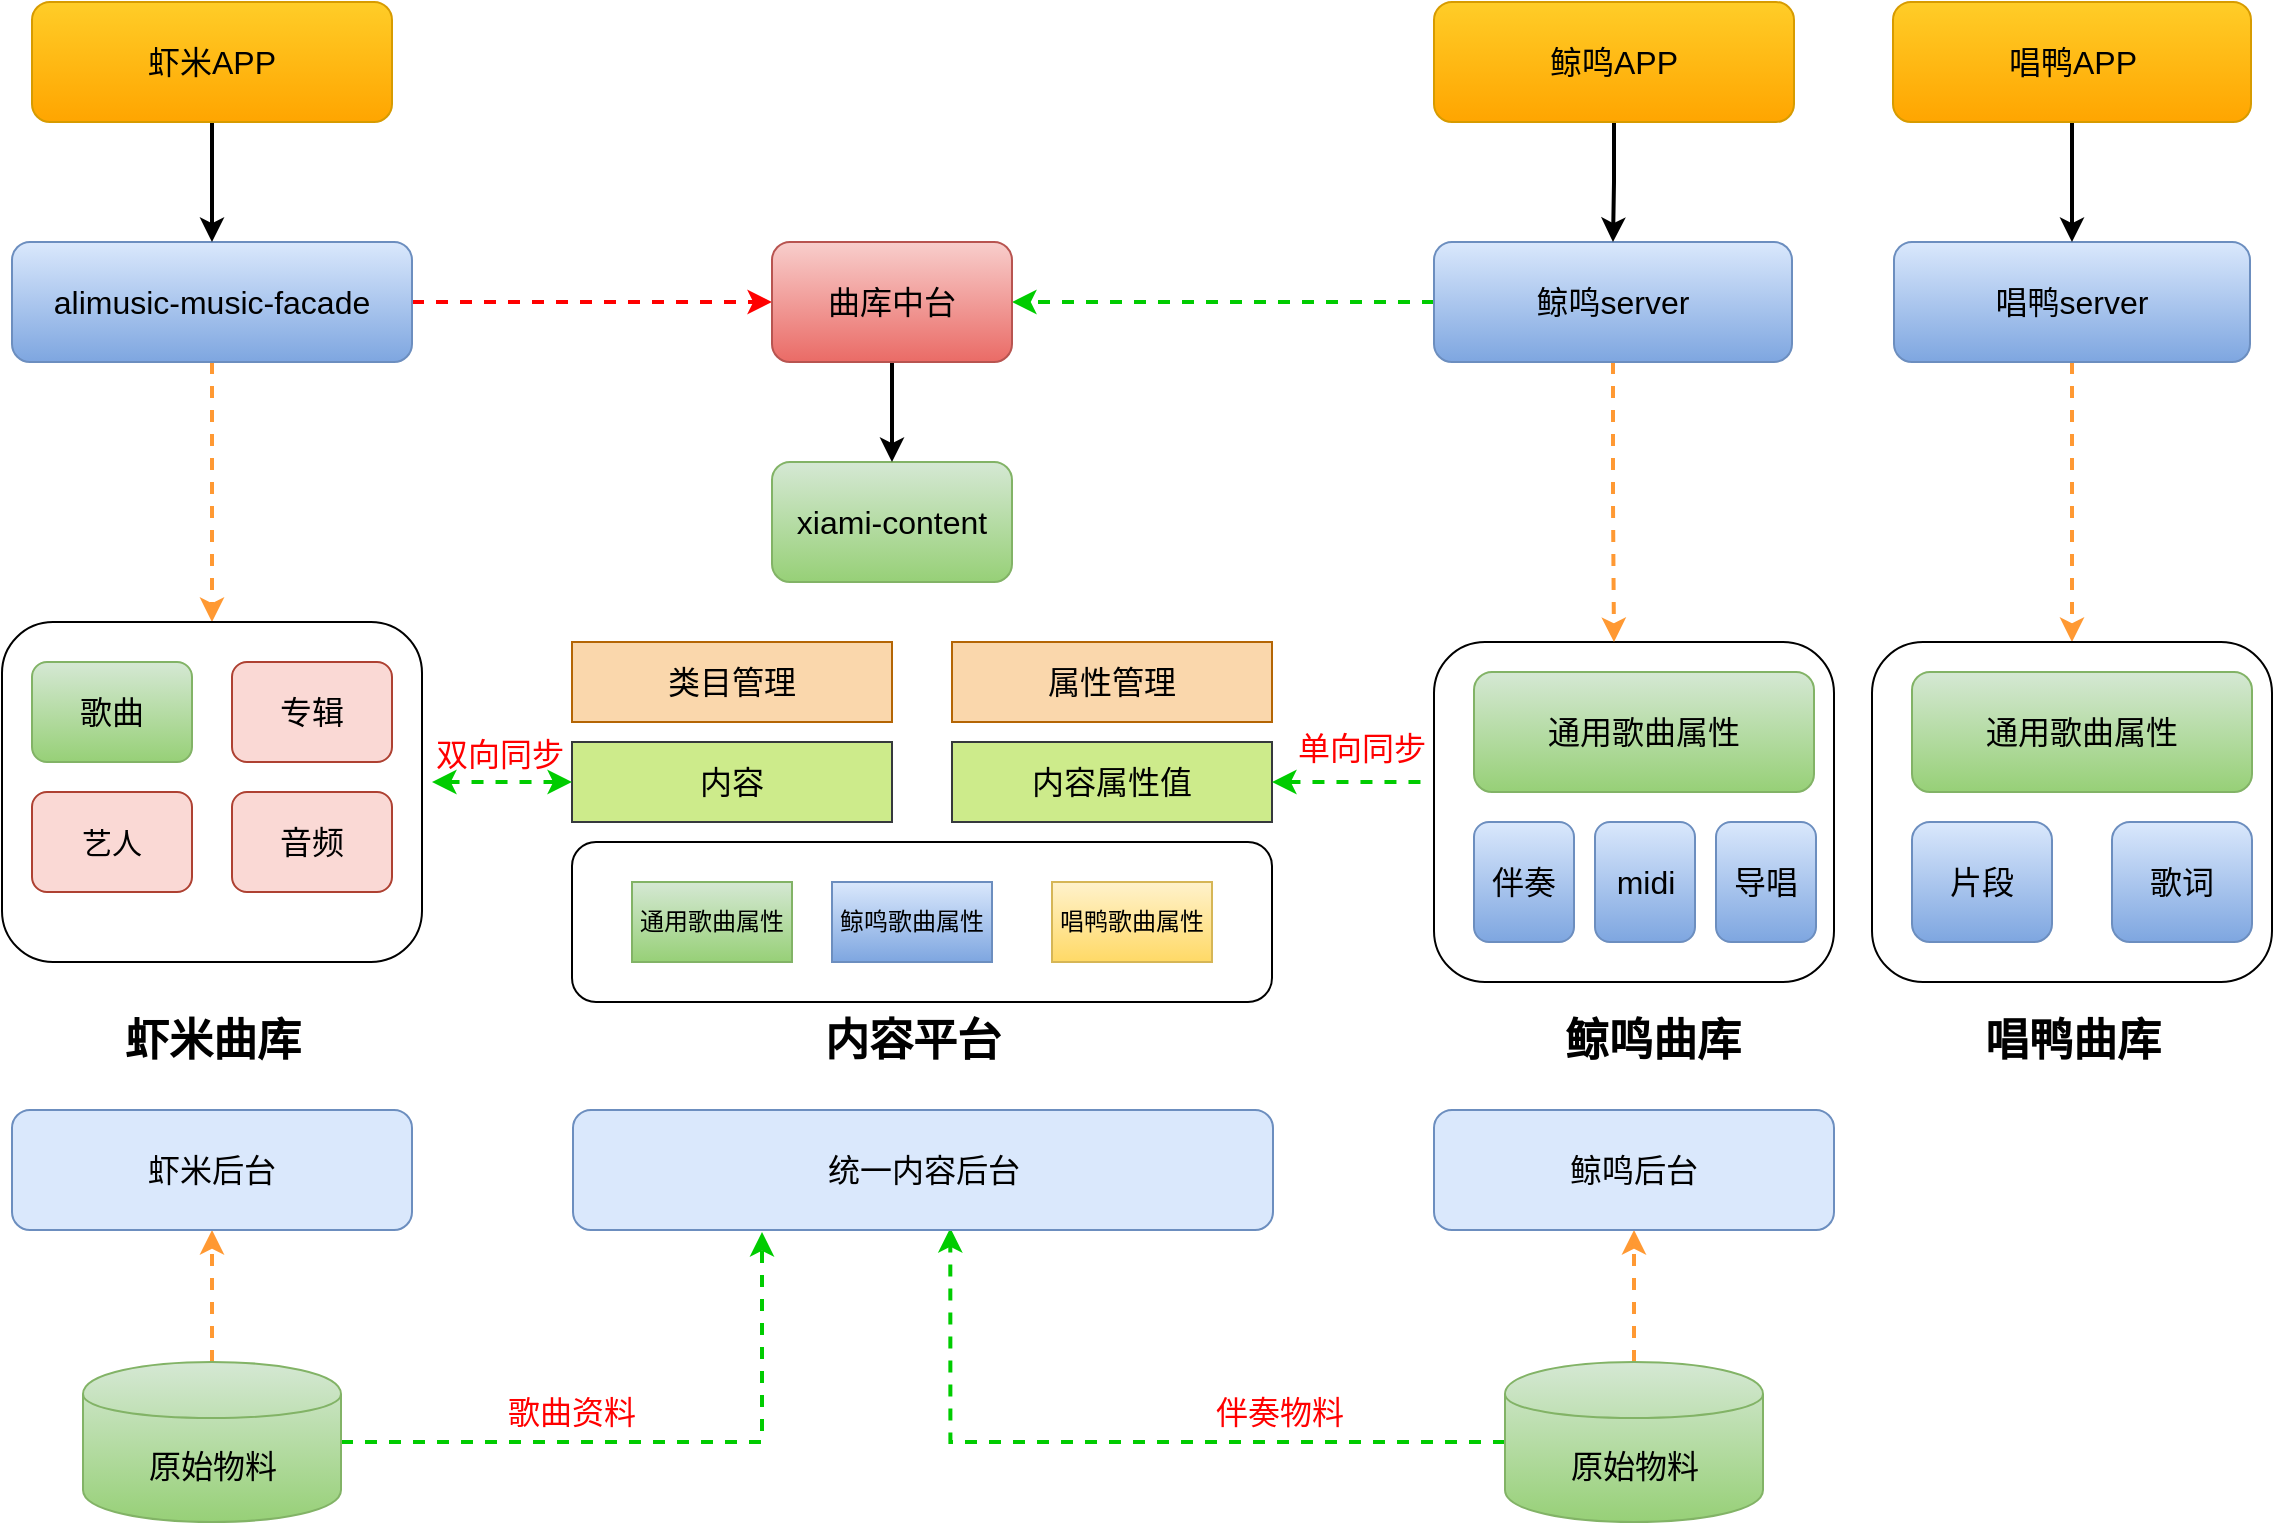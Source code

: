 <mxfile version="10.7.6" type="github"><diagram id="cN5vWduOjFMlMKXhjfYy" name="Page-1"><mxGraphModel dx="1734" dy="512" grid="1" gridSize="10" guides="1" tooltips="1" connect="1" arrows="1" fold="1" page="1" pageScale="1" pageWidth="826" pageHeight="1169" math="0" shadow="0"><root><mxCell id="0"/><mxCell id="1" parent="0"/><mxCell id="y4XSAXkCVyxFppdFqacV-55" style="edgeStyle=orthogonalEdgeStyle;rounded=0;orthogonalLoop=1;jettySize=auto;html=1;exitX=0.5;exitY=1;exitDx=0;exitDy=0;strokeColor=#FF9933;strokeWidth=2;dashed=1;" edge="1" parent="1" source="y4XSAXkCVyxFppdFqacV-5" target="y4XSAXkCVyxFppdFqacV-2"><mxGeometry relative="1" as="geometry"/></mxCell><mxCell id="y4XSAXkCVyxFppdFqacV-68" style="edgeStyle=orthogonalEdgeStyle;rounded=0;orthogonalLoop=1;jettySize=auto;html=1;exitX=1;exitY=0.5;exitDx=0;exitDy=0;entryX=0;entryY=0.5;entryDx=0;entryDy=0;dashed=1;strokeColor=#FF0000;strokeWidth=2;fontSize=22;fontColor=#FF0000;" edge="1" parent="1" source="y4XSAXkCVyxFppdFqacV-5" target="y4XSAXkCVyxFppdFqacV-41"><mxGeometry relative="1" as="geometry"/></mxCell><mxCell id="y4XSAXkCVyxFppdFqacV-5" value="alimusic-music-facade" style="rounded=1;whiteSpace=wrap;html=1;fillColor=#dae8fc;strokeColor=#6c8ebf;gradientColor=#7ea6e0;fontSize=16;" vertex="1" parent="1"><mxGeometry x="-40" y="120" width="200" height="60" as="geometry"/></mxCell><mxCell id="y4XSAXkCVyxFppdFqacV-6" value="xiami-content" style="rounded=1;whiteSpace=wrap;html=1;gradientColor=#97d077;fillColor=#d5e8d4;strokeColor=#82b366;fontSize=16;" vertex="1" parent="1"><mxGeometry x="340" y="230" width="120" height="60" as="geometry"/></mxCell><mxCell id="y4XSAXkCVyxFppdFqacV-31" value="" style="group;fontSize=16;" vertex="1" connectable="0" parent="1"><mxGeometry x="-45" y="310" width="210" height="170" as="geometry"/></mxCell><mxCell id="y4XSAXkCVyxFppdFqacV-2" value="" style="rounded=1;whiteSpace=wrap;html=1;" vertex="1" parent="y4XSAXkCVyxFppdFqacV-31"><mxGeometry width="210" height="170" as="geometry"/></mxCell><mxCell id="y4XSAXkCVyxFppdFqacV-18" value="歌曲" style="rounded=1;whiteSpace=wrap;html=1;gradientColor=#97d077;fillColor=#d5e8d4;strokeColor=#82b366;fontSize=16;" vertex="1" parent="y4XSAXkCVyxFppdFqacV-31"><mxGeometry x="15" y="20" width="80" height="50" as="geometry"/></mxCell><mxCell id="y4XSAXkCVyxFppdFqacV-19" value="专辑" style="rounded=1;whiteSpace=wrap;html=1;fillColor=#fad9d5;strokeColor=#ae4132;fontSize=16;" vertex="1" parent="y4XSAXkCVyxFppdFqacV-31"><mxGeometry x="115" y="20" width="80" height="50" as="geometry"/></mxCell><mxCell id="y4XSAXkCVyxFppdFqacV-20" value="艺人" style="rounded=1;whiteSpace=wrap;html=1;fillColor=#fad9d5;strokeColor=#ae4132;fontSize=15;" vertex="1" parent="y4XSAXkCVyxFppdFqacV-31"><mxGeometry x="15" y="85" width="80" height="50" as="geometry"/></mxCell><mxCell id="y4XSAXkCVyxFppdFqacV-21" value="音频" style="rounded=1;whiteSpace=wrap;html=1;fillColor=#fad9d5;strokeColor=#ae4132;fontSize=16;" vertex="1" parent="y4XSAXkCVyxFppdFqacV-31"><mxGeometry x="115" y="85" width="80" height="50" as="geometry"/></mxCell><mxCell id="y4XSAXkCVyxFppdFqacV-34" value="" style="group" vertex="1" connectable="0" parent="1"><mxGeometry x="671" y="320" width="200" height="170" as="geometry"/></mxCell><mxCell id="y4XSAXkCVyxFppdFqacV-3" value="" style="rounded=1;whiteSpace=wrap;html=1;" vertex="1" parent="y4XSAXkCVyxFppdFqacV-34"><mxGeometry width="200" height="170" as="geometry"/></mxCell><mxCell id="y4XSAXkCVyxFppdFqacV-22" value="通用歌曲属性" style="rounded=1;whiteSpace=wrap;html=1;gradientColor=#97d077;fillColor=#d5e8d4;strokeColor=#82b366;fontSize=16;" vertex="1" parent="y4XSAXkCVyxFppdFqacV-34"><mxGeometry x="20" y="15" width="170" height="60" as="geometry"/></mxCell><mxCell id="y4XSAXkCVyxFppdFqacV-23" value="伴奏" style="rounded=1;whiteSpace=wrap;html=1;gradientColor=#7ea6e0;fillColor=#dae8fc;strokeColor=#6c8ebf;fontSize=16;" vertex="1" parent="y4XSAXkCVyxFppdFqacV-34"><mxGeometry x="20" y="90" width="50" height="60" as="geometry"/></mxCell><mxCell id="y4XSAXkCVyxFppdFqacV-25" value="midi" style="rounded=1;whiteSpace=wrap;html=1;gradientColor=#7ea6e0;fillColor=#dae8fc;strokeColor=#6c8ebf;fontSize=16;" vertex="1" parent="y4XSAXkCVyxFppdFqacV-34"><mxGeometry x="80.5" y="90" width="50" height="60" as="geometry"/></mxCell><mxCell id="y4XSAXkCVyxFppdFqacV-26" value="导唱" style="rounded=1;whiteSpace=wrap;html=1;gradientColor=#7ea6e0;fillColor=#dae8fc;strokeColor=#6c8ebf;fontSize=16;" vertex="1" parent="y4XSAXkCVyxFppdFqacV-34"><mxGeometry x="141" y="90" width="50" height="60" as="geometry"/></mxCell><mxCell id="y4XSAXkCVyxFppdFqacV-38" value="鲸鸣曲库" style="text;html=1;strokeColor=none;fillColor=none;align=center;verticalAlign=middle;whiteSpace=wrap;rounded=0;fontSize=22;fontStyle=1" vertex="1" parent="1"><mxGeometry x="731" y="510" width="99" height="20" as="geometry"/></mxCell><mxCell id="y4XSAXkCVyxFppdFqacV-63" style="edgeStyle=orthogonalEdgeStyle;rounded=0;orthogonalLoop=1;jettySize=auto;html=1;exitX=0.5;exitY=1;exitDx=0;exitDy=0;entryX=0.45;entryY=0;entryDx=0;entryDy=0;entryPerimeter=0;fontSize=22;dashed=1;strokeWidth=2;strokeColor=#FF9933;" edge="1" parent="1" source="y4XSAXkCVyxFppdFqacV-40" target="y4XSAXkCVyxFppdFqacV-3"><mxGeometry relative="1" as="geometry"/></mxCell><mxCell id="y4XSAXkCVyxFppdFqacV-67" style="edgeStyle=orthogonalEdgeStyle;rounded=0;orthogonalLoop=1;jettySize=auto;html=1;exitX=0;exitY=0.5;exitDx=0;exitDy=0;dashed=1;strokeColor=#00CC00;strokeWidth=2;fontSize=22;fontColor=#00CC00;" edge="1" parent="1" source="y4XSAXkCVyxFppdFqacV-40" target="y4XSAXkCVyxFppdFqacV-41"><mxGeometry relative="1" as="geometry"/></mxCell><mxCell id="y4XSAXkCVyxFppdFqacV-40" value="鲸鸣server" style="rounded=1;whiteSpace=wrap;html=1;fillColor=#dae8fc;strokeColor=#6c8ebf;gradientColor=#7ea6e0;fontSize=16;" vertex="1" parent="1"><mxGeometry x="671" y="120" width="179" height="60" as="geometry"/></mxCell><mxCell id="y4XSAXkCVyxFppdFqacV-53" style="edgeStyle=orthogonalEdgeStyle;rounded=0;orthogonalLoop=1;jettySize=auto;html=1;exitX=0.5;exitY=1;exitDx=0;exitDy=0;strokeWidth=2;" edge="1" parent="1" source="y4XSAXkCVyxFppdFqacV-41" target="y4XSAXkCVyxFppdFqacV-6"><mxGeometry relative="1" as="geometry"/></mxCell><mxCell id="y4XSAXkCVyxFppdFqacV-41" value="曲库中台" style="rounded=1;whiteSpace=wrap;html=1;fillColor=#f8cecc;strokeColor=#b85450;gradientColor=#ea6b66;fontSize=16;" vertex="1" parent="1"><mxGeometry x="340" y="120" width="120" height="60" as="geometry"/></mxCell><mxCell id="y4XSAXkCVyxFppdFqacV-57" style="edgeStyle=orthogonalEdgeStyle;rounded=0;orthogonalLoop=1;jettySize=auto;html=1;exitX=0.5;exitY=1;exitDx=0;exitDy=0;strokeWidth=2;" edge="1" parent="1" source="y4XSAXkCVyxFppdFqacV-42" target="y4XSAXkCVyxFppdFqacV-40"><mxGeometry relative="1" as="geometry"/></mxCell><mxCell id="y4XSAXkCVyxFppdFqacV-42" value="鲸鸣APP" style="rounded=1;whiteSpace=wrap;html=1;fillColor=#ffcd28;strokeColor=#d79b00;gradientColor=#ffa500;fontSize=16;" vertex="1" parent="1"><mxGeometry x="671" width="180" height="60" as="geometry"/></mxCell><mxCell id="y4XSAXkCVyxFppdFqacV-64" style="edgeStyle=orthogonalEdgeStyle;rounded=0;orthogonalLoop=1;jettySize=auto;html=1;exitX=0.5;exitY=1;exitDx=0;exitDy=0;entryX=0.5;entryY=0;entryDx=0;entryDy=0;fontSize=22;strokeWidth=2;strokeColor=#FF9933;dashed=1;" edge="1" parent="1" source="y4XSAXkCVyxFppdFqacV-43" target="y4XSAXkCVyxFppdFqacV-46"><mxGeometry relative="1" as="geometry"/></mxCell><mxCell id="y4XSAXkCVyxFppdFqacV-43" value="唱鸭server" style="rounded=1;whiteSpace=wrap;html=1;fillColor=#dae8fc;strokeColor=#6c8ebf;gradientColor=#7ea6e0;fontSize=16;" vertex="1" parent="1"><mxGeometry x="901" y="120" width="178" height="60" as="geometry"/></mxCell><mxCell id="y4XSAXkCVyxFppdFqacV-58" style="edgeStyle=orthogonalEdgeStyle;rounded=0;orthogonalLoop=1;jettySize=auto;html=1;exitX=0.5;exitY=1;exitDx=0;exitDy=0;strokeWidth=2;" edge="1" parent="1" source="y4XSAXkCVyxFppdFqacV-44" target="y4XSAXkCVyxFppdFqacV-43"><mxGeometry relative="1" as="geometry"/></mxCell><mxCell id="y4XSAXkCVyxFppdFqacV-44" value="唱鸭APP" style="rounded=1;whiteSpace=wrap;html=1;fillColor=#ffcd28;strokeColor=#d79b00;gradientColor=#ffa500;fontSize=16;" vertex="1" parent="1"><mxGeometry x="900.5" width="179" height="60" as="geometry"/></mxCell><mxCell id="y4XSAXkCVyxFppdFqacV-45" value="" style="group" vertex="1" connectable="0" parent="1"><mxGeometry x="890" y="320" width="200" height="170" as="geometry"/></mxCell><mxCell id="y4XSAXkCVyxFppdFqacV-46" value="" style="rounded=1;whiteSpace=wrap;html=1;" vertex="1" parent="y4XSAXkCVyxFppdFqacV-45"><mxGeometry width="200" height="170" as="geometry"/></mxCell><mxCell id="y4XSAXkCVyxFppdFqacV-47" value="通用歌曲属性" style="rounded=1;whiteSpace=wrap;html=1;gradientColor=#97d077;fillColor=#d5e8d4;strokeColor=#82b366;fontSize=16;" vertex="1" parent="y4XSAXkCVyxFppdFqacV-45"><mxGeometry x="20" y="15" width="170" height="60" as="geometry"/></mxCell><mxCell id="y4XSAXkCVyxFppdFqacV-48" value="片段" style="rounded=1;whiteSpace=wrap;html=1;gradientColor=#7ea6e0;fillColor=#dae8fc;strokeColor=#6c8ebf;fontSize=16;" vertex="1" parent="y4XSAXkCVyxFppdFqacV-45"><mxGeometry x="20" y="90" width="70" height="60" as="geometry"/></mxCell><mxCell id="y4XSAXkCVyxFppdFqacV-49" value="歌词" style="rounded=1;whiteSpace=wrap;html=1;gradientColor=#7ea6e0;fillColor=#dae8fc;strokeColor=#6c8ebf;fontSize=16;" vertex="1" parent="y4XSAXkCVyxFppdFqacV-45"><mxGeometry x="120" y="90" width="70" height="60" as="geometry"/></mxCell><mxCell id="y4XSAXkCVyxFppdFqacV-56" style="edgeStyle=orthogonalEdgeStyle;rounded=0;orthogonalLoop=1;jettySize=auto;html=1;exitX=0.5;exitY=1;exitDx=0;exitDy=0;entryX=0.5;entryY=0;entryDx=0;entryDy=0;strokeWidth=2;" edge="1" parent="1" source="y4XSAXkCVyxFppdFqacV-54" target="y4XSAXkCVyxFppdFqacV-5"><mxGeometry relative="1" as="geometry"/></mxCell><mxCell id="y4XSAXkCVyxFppdFqacV-54" value="虾米APP" style="rounded=1;whiteSpace=wrap;html=1;gradientColor=#ffa500;fillColor=#ffcd28;strokeColor=#d79b00;fontSize=16;" vertex="1" parent="1"><mxGeometry x="-30" width="180" height="60" as="geometry"/></mxCell><mxCell id="y4XSAXkCVyxFppdFqacV-59" value="唱鸭曲库" style="text;html=1;strokeColor=none;fillColor=none;align=center;verticalAlign=middle;whiteSpace=wrap;rounded=0;fontSize=22;fontStyle=1" vertex="1" parent="1"><mxGeometry x="940.5" y="510" width="99" height="20" as="geometry"/></mxCell><mxCell id="y4XSAXkCVyxFppdFqacV-60" value="内容平台" style="text;html=1;strokeColor=none;fillColor=none;align=center;verticalAlign=middle;whiteSpace=wrap;rounded=0;fontSize=22;fontStyle=1" vertex="1" parent="1"><mxGeometry x="361" y="510" width="99" height="20" as="geometry"/></mxCell><mxCell id="y4XSAXkCVyxFppdFqacV-61" value="虾米曲库" style="text;html=1;strokeColor=none;fillColor=none;align=center;verticalAlign=middle;whiteSpace=wrap;rounded=0;fontSize=22;fontStyle=1" vertex="1" parent="1"><mxGeometry x="11" y="510" width="99" height="20" as="geometry"/></mxCell><mxCell id="y4XSAXkCVyxFppdFqacV-62" value="" style="group;fontSize=16;" vertex="1" connectable="0" parent="1"><mxGeometry x="240" y="320" width="350" height="180" as="geometry"/></mxCell><mxCell id="y4XSAXkCVyxFppdFqacV-7" value="类目管理" style="rounded=0;whiteSpace=wrap;html=1;fillColor=#fad7ac;strokeColor=#b46504;fontSize=16;" vertex="1" parent="y4XSAXkCVyxFppdFqacV-62"><mxGeometry width="160" height="40" as="geometry"/></mxCell><mxCell id="y4XSAXkCVyxFppdFqacV-8" value="内容属性值" style="rounded=0;whiteSpace=wrap;html=1;fillColor=#cdeb8b;strokeColor=#36393d;fontSize=16;" vertex="1" parent="y4XSAXkCVyxFppdFqacV-62"><mxGeometry x="190" y="50" width="160" height="40" as="geometry"/></mxCell><mxCell id="y4XSAXkCVyxFppdFqacV-9" value="内容" style="rounded=0;whiteSpace=wrap;html=1;fillColor=#cdeb8b;strokeColor=#36393d;fontSize=16;" vertex="1" parent="y4XSAXkCVyxFppdFqacV-62"><mxGeometry y="50" width="160" height="40" as="geometry"/></mxCell><mxCell id="y4XSAXkCVyxFppdFqacV-30" value="" style="group;fillColor=none;" vertex="1" connectable="0" parent="y4XSAXkCVyxFppdFqacV-62"><mxGeometry y="100" width="350" height="80" as="geometry"/></mxCell><mxCell id="y4XSAXkCVyxFppdFqacV-1" value="" style="rounded=1;whiteSpace=wrap;html=1;" vertex="1" parent="y4XSAXkCVyxFppdFqacV-30"><mxGeometry width="350" height="80" as="geometry"/></mxCell><mxCell id="y4XSAXkCVyxFppdFqacV-10" value="通用歌曲属性" style="rounded=0;whiteSpace=wrap;html=1;fillColor=#d5e8d4;strokeColor=#82b366;gradientColor=#97d077;" vertex="1" parent="y4XSAXkCVyxFppdFqacV-30"><mxGeometry x="30" y="20" width="80" height="40" as="geometry"/></mxCell><mxCell id="y4XSAXkCVyxFppdFqacV-11" value="鲸鸣歌曲属性" style="rounded=0;whiteSpace=wrap;html=1;gradientColor=#7ea6e0;fillColor=#dae8fc;strokeColor=#6c8ebf;" vertex="1" parent="y4XSAXkCVyxFppdFqacV-30"><mxGeometry x="130" y="20" width="80" height="40" as="geometry"/></mxCell><mxCell id="y4XSAXkCVyxFppdFqacV-15" value="唱鸭歌曲属性" style="rounded=0;whiteSpace=wrap;html=1;gradientColor=#ffd966;fillColor=#fff2cc;strokeColor=#d6b656;" vertex="1" parent="y4XSAXkCVyxFppdFqacV-30"><mxGeometry x="240" y="20" width="80" height="40" as="geometry"/></mxCell><mxCell id="y4XSAXkCVyxFppdFqacV-32" value="属性管理" style="rounded=0;whiteSpace=wrap;html=1;fillColor=#fad7ac;strokeColor=#b46504;fontSize=16;" vertex="1" parent="y4XSAXkCVyxFppdFqacV-62"><mxGeometry x="190" width="160" height="40" as="geometry"/></mxCell><mxCell id="y4XSAXkCVyxFppdFqacV-72" style="edgeStyle=orthogonalEdgeStyle;rounded=0;orthogonalLoop=1;jettySize=auto;html=1;dashed=1;startArrow=classic;startFill=1;strokeColor=#00CC00;strokeWidth=2;fontSize=16;fontColor=#FF0000;" edge="1" parent="1" source="y4XSAXkCVyxFppdFqacV-9"><mxGeometry relative="1" as="geometry"><mxPoint x="170" y="390" as="targetPoint"/></mxGeometry></mxCell><mxCell id="y4XSAXkCVyxFppdFqacV-74" style="edgeStyle=orthogonalEdgeStyle;rounded=0;orthogonalLoop=1;jettySize=auto;html=1;exitX=1;exitY=0.5;exitDx=0;exitDy=0;dashed=1;startArrow=classic;startFill=1;strokeColor=#00CC00;strokeWidth=2;fontSize=16;fontColor=#FF0000;endArrow=none;endFill=0;" edge="1" parent="1" source="y4XSAXkCVyxFppdFqacV-8"><mxGeometry relative="1" as="geometry"><mxPoint x="670" y="390" as="targetPoint"/></mxGeometry></mxCell><mxCell id="y4XSAXkCVyxFppdFqacV-75" value="单向同步" style="text;html=1;resizable=0;points=[];autosize=1;align=left;verticalAlign=top;spacingTop=-4;fontSize=16;fontColor=#FF0000;" vertex="1" parent="1"><mxGeometry x="600.5" y="361" width="80" height="20" as="geometry"/></mxCell><mxCell id="y4XSAXkCVyxFppdFqacV-76" value="双向同步" style="text;html=1;resizable=0;points=[];autosize=1;align=left;verticalAlign=top;spacingTop=-4;fontSize=16;fontColor=#FF0000;" vertex="1" parent="1"><mxGeometry x="170" y="364" width="80" height="20" as="geometry"/></mxCell><mxCell id="y4XSAXkCVyxFppdFqacV-85" value="" style="edgeStyle=orthogonalEdgeStyle;rounded=0;orthogonalLoop=1;jettySize=auto;html=1;dashed=1;startArrow=none;startFill=0;endArrow=classic;endFill=1;strokeColor=#FF9933;strokeWidth=2;fontSize=16;fontColor=#FF0000;" edge="1" parent="1" source="y4XSAXkCVyxFppdFqacV-78" target="y4XSAXkCVyxFppdFqacV-82"><mxGeometry relative="1" as="geometry"/></mxCell><mxCell id="y4XSAXkCVyxFppdFqacV-87" style="edgeStyle=orthogonalEdgeStyle;rounded=0;orthogonalLoop=1;jettySize=auto;html=1;entryX=0.27;entryY=1.017;entryDx=0;entryDy=0;dashed=1;startArrow=none;startFill=0;endArrow=classic;endFill=1;strokeColor=#00CC00;strokeWidth=2;fontSize=16;fontColor=#FF0000;entryPerimeter=0;" edge="1" parent="1" source="y4XSAXkCVyxFppdFqacV-78" target="y4XSAXkCVyxFppdFqacV-86"><mxGeometry relative="1" as="geometry"/></mxCell><mxCell id="y4XSAXkCVyxFppdFqacV-78" value="原始物料" style="shape=cylinder;whiteSpace=wrap;html=1;boundedLbl=1;backgroundOutline=1;fontSize=16;gradientColor=#97d077;fillColor=#d5e8d4;strokeColor=#82b366;" vertex="1" parent="1"><mxGeometry x="-4.5" y="680" width="129" height="80" as="geometry"/></mxCell><mxCell id="y4XSAXkCVyxFppdFqacV-84" value="" style="edgeStyle=orthogonalEdgeStyle;rounded=0;orthogonalLoop=1;jettySize=auto;html=1;dashed=1;startArrow=none;startFill=0;endArrow=classic;endFill=1;strokeColor=#FF9933;strokeWidth=2;fontSize=16;fontColor=#FF0000;" edge="1" parent="1" source="y4XSAXkCVyxFppdFqacV-79" target="y4XSAXkCVyxFppdFqacV-83"><mxGeometry relative="1" as="geometry"/></mxCell><mxCell id="y4XSAXkCVyxFppdFqacV-89" style="edgeStyle=orthogonalEdgeStyle;rounded=0;orthogonalLoop=1;jettySize=auto;html=1;exitX=0;exitY=0.5;exitDx=0;exitDy=0;dashed=1;startArrow=none;startFill=0;endArrow=classic;endFill=1;strokeColor=#00CC00;strokeWidth=2;fontSize=16;fontColor=#FF0000;entryX=0.539;entryY=0.983;entryDx=0;entryDy=0;entryPerimeter=0;" edge="1" parent="1" source="y4XSAXkCVyxFppdFqacV-79" target="y4XSAXkCVyxFppdFqacV-86"><mxGeometry relative="1" as="geometry"><mxPoint x="440" y="690" as="targetPoint"/></mxGeometry></mxCell><mxCell id="y4XSAXkCVyxFppdFqacV-79" value="原始物料" style="shape=cylinder;whiteSpace=wrap;html=1;boundedLbl=1;backgroundOutline=1;fontSize=16;gradientColor=#97d077;fillColor=#d5e8d4;strokeColor=#82b366;" vertex="1" parent="1"><mxGeometry x="706.5" y="680" width="129" height="80" as="geometry"/></mxCell><mxCell id="y4XSAXkCVyxFppdFqacV-82" value="虾米后台" style="rounded=1;whiteSpace=wrap;html=1;fontSize=16;fillColor=#dae8fc;strokeColor=#6c8ebf;" vertex="1" parent="1"><mxGeometry x="-40" y="554" width="200" height="60" as="geometry"/></mxCell><mxCell id="y4XSAXkCVyxFppdFqacV-83" value="鲸鸣后台" style="rounded=1;whiteSpace=wrap;html=1;fontSize=16;fillColor=#dae8fc;strokeColor=#6c8ebf;" vertex="1" parent="1"><mxGeometry x="671" y="554" width="200" height="60" as="geometry"/></mxCell><mxCell id="y4XSAXkCVyxFppdFqacV-86" value="统一内容后台" style="rounded=1;whiteSpace=wrap;html=1;fontSize=16;fillColor=#dae8fc;strokeColor=#6c8ebf;" vertex="1" parent="1"><mxGeometry x="240.5" y="554" width="350" height="60" as="geometry"/></mxCell><mxCell id="y4XSAXkCVyxFppdFqacV-91" value="歌曲资料" style="text;html=1;resizable=0;points=[];autosize=1;align=left;verticalAlign=top;spacingTop=-4;fontSize=16;fontColor=#FF0000;" vertex="1" parent="1"><mxGeometry x="206" y="693" width="80" height="20" as="geometry"/></mxCell><mxCell id="y4XSAXkCVyxFppdFqacV-92" value="伴奏物料" style="text;html=1;resizable=0;points=[];autosize=1;align=left;verticalAlign=top;spacingTop=-4;fontSize=16;fontColor=#FF0000;" vertex="1" parent="1"><mxGeometry x="560" y="693" width="80" height="20" as="geometry"/></mxCell></root></mxGraphModel></diagram></mxfile>